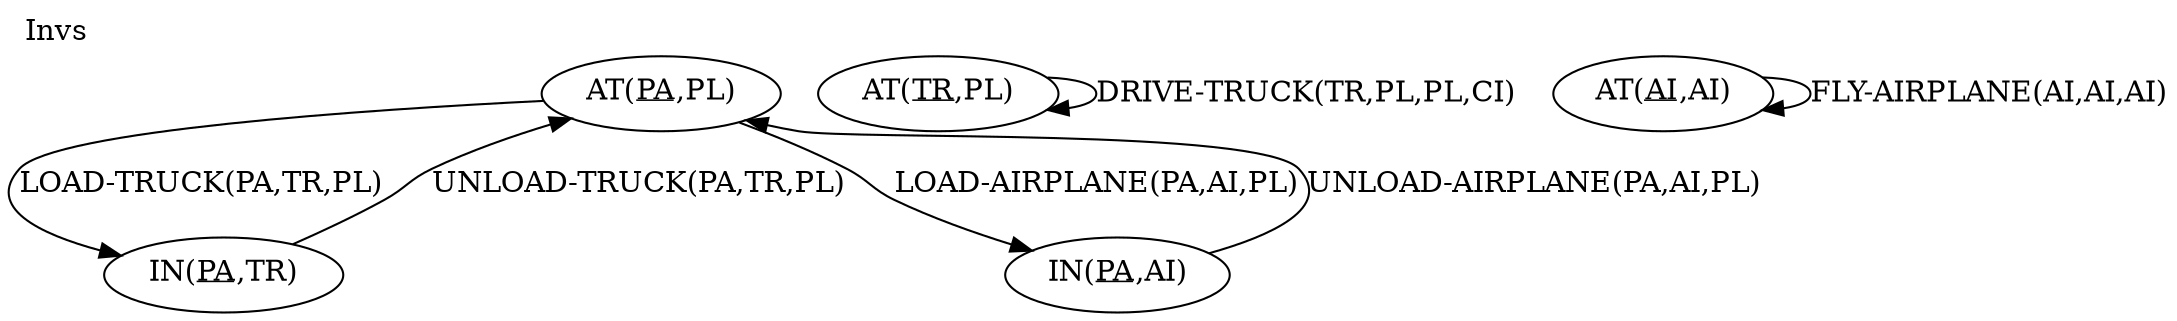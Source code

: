 digraph invs {
 label=Invs;
 labelloc=top;
 labeljust=left;
 rank=same;
00	[label=<AT(<u>PA</u>,PL)>]
10	[label=<IN(<u>PA</u>,TR)>]
20	[label=<IN(<u>PA</u>,AI)>]
00 -> 10	[label="LOAD-TRUCK(PA,TR,PL)"]
00 -> 20	[label="LOAD-AIRPLANE(PA,AI,PL)"]
10 -> 00	[label="UNLOAD-TRUCK(PA,TR,PL)"]
20 -> 00	[label="UNLOAD-AIRPLANE(PA,AI,PL)"]
01	[label=<AT(<u>TR</u>,PL)>]
01 -> 01	[label="DRIVE-TRUCK(TR,PL,PL,CI)"]
02	[label=<AT(<u>AI</u>,AI)>]
02 -> 02	[label="FLY-AIRPLANE(AI,AI,AI)"]
}
